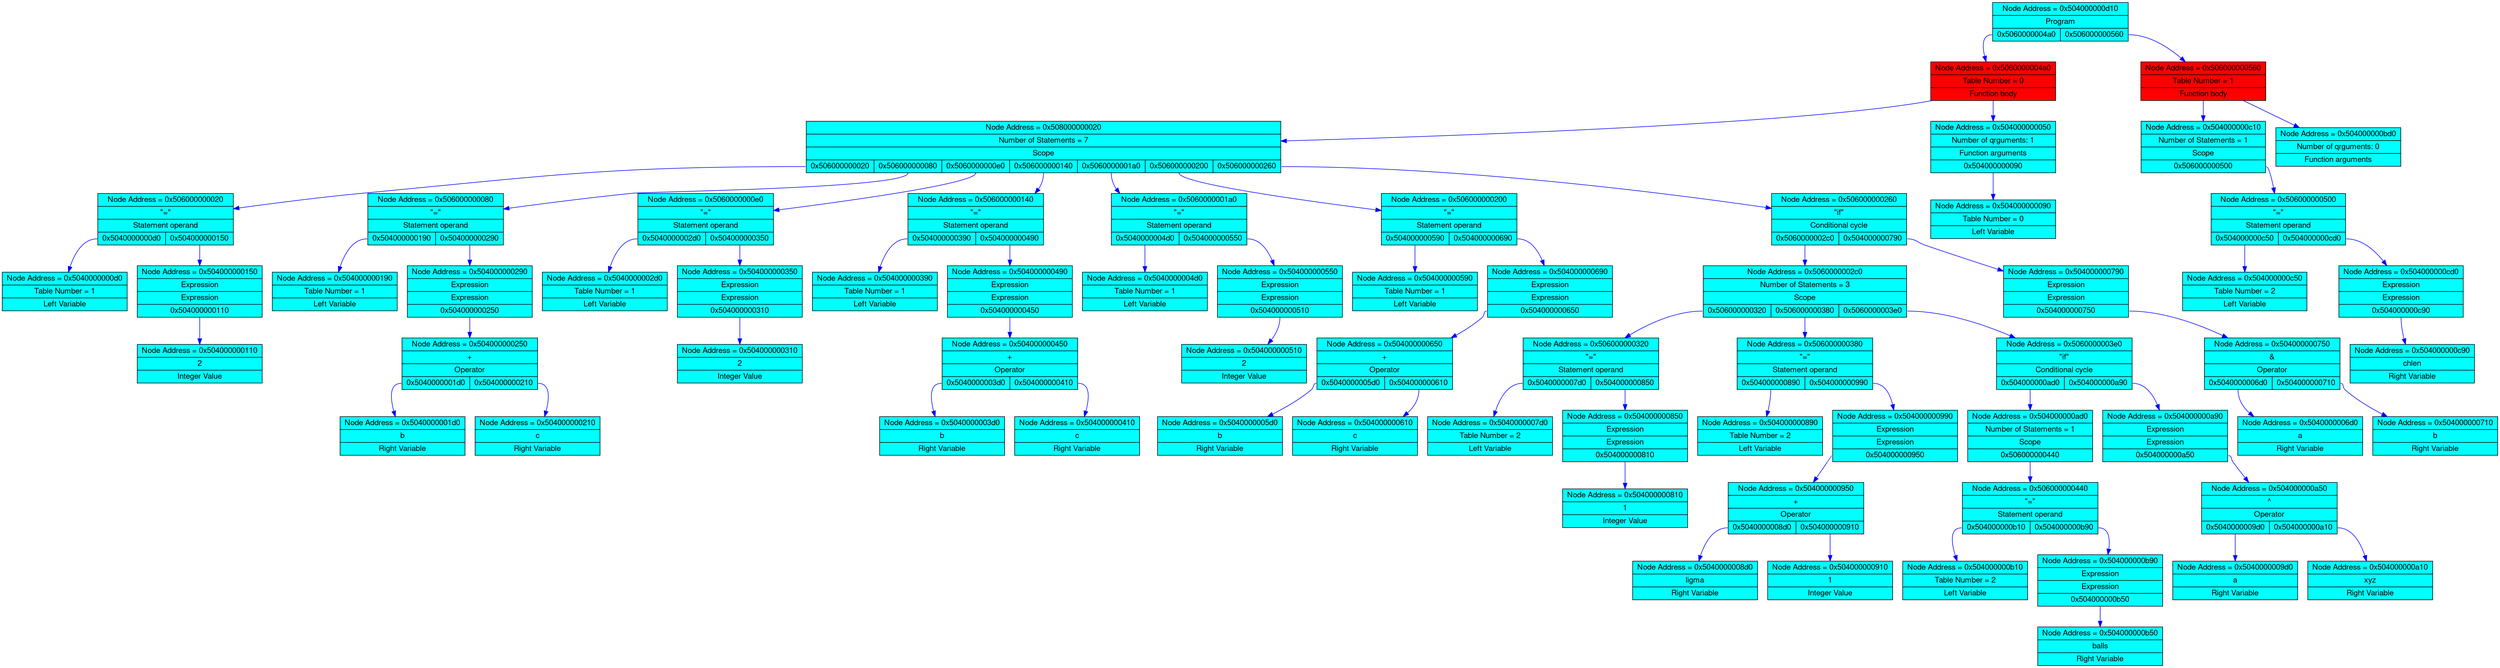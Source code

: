 digraph g {
fontname="Helvetica,Arial,sans-serif"node [fontname="Helvetica,Arial,sans-serif", color = "green"]
graph [
rankdir = "TB"
];
node [
fontisze = "16"
shape = "ellipse"
style = filled
];

"node0" [
rank = 0
"label" = "{<adr> Node Address =  0x504000000d10|<value> Program|{<d0>0x5060000004a0 |<d1>0x506000000560}}"
color="black"
fillcolor="cyan"
shape = "record"];node0: <d0> -> node1[color = "blue"];

"node1" [
rank = 1
"label" = "{<adr> Node Address =  0x5060000004a0|<value> Table Number = 0|Function body}"
color="black"
fillcolor="red"
shape = "record"];node1: <d0> -> node2[color = "blue"];

"node2" [
rank = 2
"label" = "{<adr> Node Address =  0x508000000020|<value> Number of Statements = 7|Scope|{<d0>0x506000000020 |<d1>0x506000000080 |<d2>0x5060000000e0 |<d3>0x506000000140 |<d4>0x5060000001a0 |<d5>0x506000000200 |<d6>0x506000000260}}"
color="black"
fillcolor="cyan"
shape = "record"];node2: <d0> -> node3[color = "blue"];

"node3" [
rank = 3
"label" = "{<adr> Node Address =  0x506000000020|<value> \"=\"|Statement operand|{<d0>0x5040000000d0 |<d1>0x504000000150}}"
color="black"
fillcolor="cyan"
shape = "record"];node3: <d0> -> node4[color = "blue"];

"node4" [
rank = 4
"label" = "{<adr> Node Address =  0x5040000000d0|<value> Table Number = 1|Left Variable}"
color="black"
fillcolor="cyan"
shape = "record"];node3: <d1> -> node5[color = "blue"];

"node5" [
rank = 5
"label" = "{<adr> Node Address =  0x504000000150|<value> Expression|Expression|{<d0>0x504000000110}}"
color="black"
fillcolor="cyan"
shape = "record"];node5: <d0> -> node6[color = "blue"];

"node6" [
rank = 6
"label" = "{<adr> Node Address =  0x504000000110|<value> 2|Integer Value}"
color="black"
fillcolor="cyan"
shape = "record"];node2: <d1> -> node7[color = "blue"];

"node7" [
rank = 4
"label" = "{<adr> Node Address =  0x506000000080|<value> \"=\"|Statement operand|{<d0>0x504000000190 |<d1>0x504000000290}}"
color="black"
fillcolor="cyan"
shape = "record"];node7: <d0> -> node8[color = "blue"];

"node8" [
rank = 5
"label" = "{<adr> Node Address =  0x504000000190|<value> Table Number = 1|Left Variable}"
color="black"
fillcolor="cyan"
shape = "record"];node7: <d1> -> node9[color = "blue"];

"node9" [
rank = 6
"label" = "{<adr> Node Address =  0x504000000290|<value> Expression|Expression|{<d0>0x504000000250}}"
color="black"
fillcolor="cyan"
shape = "record"];node9: <d0> -> node10[color = "blue"];

"node10" [
rank = 7
"label" = "{<adr> Node Address =  0x504000000250|<value> +|Operator|{<d0>0x5040000001d0 |<d1>0x504000000210}}"
color="black"
fillcolor="cyan"
shape = "record"];node10: <d0> -> node11[color = "blue"];

"node11" [
rank = 8
"label" = "{<adr> Node Address =  0x5040000001d0|<value> b|Right Variable}"
color="black"
fillcolor="cyan"
shape = "record"];node10: <d1> -> node12[color = "blue"];

"node12" [
rank = 9
"label" = "{<adr> Node Address =  0x504000000210|<value> c|Right Variable}"
color="black"
fillcolor="cyan"
shape = "record"];node2: <d2> -> node13[color = "blue"];

"node13" [
rank = 5
"label" = "{<adr> Node Address =  0x5060000000e0|<value> \"=\"|Statement operand|{<d0>0x5040000002d0 |<d1>0x504000000350}}"
color="black"
fillcolor="cyan"
shape = "record"];node13: <d0> -> node14[color = "blue"];

"node14" [
rank = 6
"label" = "{<adr> Node Address =  0x5040000002d0|<value> Table Number = 1|Left Variable}"
color="black"
fillcolor="cyan"
shape = "record"];node13: <d1> -> node15[color = "blue"];

"node15" [
rank = 7
"label" = "{<adr> Node Address =  0x504000000350|<value> Expression|Expression|{<d0>0x504000000310}}"
color="black"
fillcolor="cyan"
shape = "record"];node15: <d0> -> node16[color = "blue"];

"node16" [
rank = 8
"label" = "{<adr> Node Address =  0x504000000310|<value> 2|Integer Value}"
color="black"
fillcolor="cyan"
shape = "record"];node2: <d3> -> node17[color = "blue"];

"node17" [
rank = 6
"label" = "{<adr> Node Address =  0x506000000140|<value> \"=\"|Statement operand|{<d0>0x504000000390 |<d1>0x504000000490}}"
color="black"
fillcolor="cyan"
shape = "record"];node17: <d0> -> node18[color = "blue"];

"node18" [
rank = 7
"label" = "{<adr> Node Address =  0x504000000390|<value> Table Number = 1|Left Variable}"
color="black"
fillcolor="cyan"
shape = "record"];node17: <d1> -> node19[color = "blue"];

"node19" [
rank = 8
"label" = "{<adr> Node Address =  0x504000000490|<value> Expression|Expression|{<d0>0x504000000450}}"
color="black"
fillcolor="cyan"
shape = "record"];node19: <d0> -> node20[color = "blue"];

"node20" [
rank = 9
"label" = "{<adr> Node Address =  0x504000000450|<value> +|Operator|{<d0>0x5040000003d0 |<d1>0x504000000410}}"
color="black"
fillcolor="cyan"
shape = "record"];node20: <d0> -> node21[color = "blue"];

"node21" [
rank = 10
"label" = "{<adr> Node Address =  0x5040000003d0|<value> b|Right Variable}"
color="black"
fillcolor="cyan"
shape = "record"];node20: <d1> -> node22[color = "blue"];

"node22" [
rank = 11
"label" = "{<adr> Node Address =  0x504000000410|<value> c|Right Variable}"
color="black"
fillcolor="cyan"
shape = "record"];node2: <d4> -> node23[color = "blue"];

"node23" [
rank = 7
"label" = "{<adr> Node Address =  0x5060000001a0|<value> \"=\"|Statement operand|{<d0>0x5040000004d0 |<d1>0x504000000550}}"
color="black"
fillcolor="cyan"
shape = "record"];node23: <d0> -> node24[color = "blue"];

"node24" [
rank = 8
"label" = "{<adr> Node Address =  0x5040000004d0|<value> Table Number = 1|Left Variable}"
color="black"
fillcolor="cyan"
shape = "record"];node23: <d1> -> node25[color = "blue"];

"node25" [
rank = 9
"label" = "{<adr> Node Address =  0x504000000550|<value> Expression|Expression|{<d0>0x504000000510}}"
color="black"
fillcolor="cyan"
shape = "record"];node25: <d0> -> node26[color = "blue"];

"node26" [
rank = 10
"label" = "{<adr> Node Address =  0x504000000510|<value> 2|Integer Value}"
color="black"
fillcolor="cyan"
shape = "record"];node2: <d5> -> node27[color = "blue"];

"node27" [
rank = 8
"label" = "{<adr> Node Address =  0x506000000200|<value> \"=\"|Statement operand|{<d0>0x504000000590 |<d1>0x504000000690}}"
color="black"
fillcolor="cyan"
shape = "record"];node27: <d0> -> node28[color = "blue"];

"node28" [
rank = 9
"label" = "{<adr> Node Address =  0x504000000590|<value> Table Number = 1|Left Variable}"
color="black"
fillcolor="cyan"
shape = "record"];node27: <d1> -> node29[color = "blue"];

"node29" [
rank = 10
"label" = "{<adr> Node Address =  0x504000000690|<value> Expression|Expression|{<d0>0x504000000650}}"
color="black"
fillcolor="cyan"
shape = "record"];node29: <d0> -> node30[color = "blue"];

"node30" [
rank = 11
"label" = "{<adr> Node Address =  0x504000000650|<value> +|Operator|{<d0>0x5040000005d0 |<d1>0x504000000610}}"
color="black"
fillcolor="cyan"
shape = "record"];node30: <d0> -> node31[color = "blue"];

"node31" [
rank = 12
"label" = "{<adr> Node Address =  0x5040000005d0|<value> b|Right Variable}"
color="black"
fillcolor="cyan"
shape = "record"];node30: <d1> -> node32[color = "blue"];

"node32" [
rank = 13
"label" = "{<adr> Node Address =  0x504000000610|<value> c|Right Variable}"
color="black"
fillcolor="cyan"
shape = "record"];node2: <d6> -> node33[color = "blue"];

"node33" [
rank = 9
"label" = "{<adr> Node Address =  0x506000000260|<value> \"if\"|Conditional cycle|{<d0>0x5060000002c0 |<d1>0x504000000790}}"
color="black"
fillcolor="cyan"
shape = "record"];node33: <d0> -> node34[color = "blue"];

"node34" [
rank = 10
"label" = "{<adr> Node Address =  0x5060000002c0|<value> Number of Statements = 3|Scope|{<d0>0x506000000320 |<d1>0x506000000380 |<d2>0x5060000003e0}}"
color="black"
fillcolor="cyan"
shape = "record"];node34: <d0> -> node35[color = "blue"];

"node35" [
rank = 11
"label" = "{<adr> Node Address =  0x506000000320|<value> \"=\"|Statement operand|{<d0>0x5040000007d0 |<d1>0x504000000850}}"
color="black"
fillcolor="cyan"
shape = "record"];node35: <d0> -> node36[color = "blue"];

"node36" [
rank = 12
"label" = "{<adr> Node Address =  0x5040000007d0|<value> Table Number = 2|Left Variable}"
color="black"
fillcolor="cyan"
shape = "record"];node35: <d1> -> node37[color = "blue"];

"node37" [
rank = 13
"label" = "{<adr> Node Address =  0x504000000850|<value> Expression|Expression|{<d0>0x504000000810}}"
color="black"
fillcolor="cyan"
shape = "record"];node37: <d0> -> node38[color = "blue"];

"node38" [
rank = 14
"label" = "{<adr> Node Address =  0x504000000810|<value> 1|Integer Value}"
color="black"
fillcolor="cyan"
shape = "record"];node34: <d1> -> node39[color = "blue"];

"node39" [
rank = 12
"label" = "{<adr> Node Address =  0x506000000380|<value> \"=\"|Statement operand|{<d0>0x504000000890 |<d1>0x504000000990}}"
color="black"
fillcolor="cyan"
shape = "record"];node39: <d0> -> node40[color = "blue"];

"node40" [
rank = 13
"label" = "{<adr> Node Address =  0x504000000890|<value> Table Number = 2|Left Variable}"
color="black"
fillcolor="cyan"
shape = "record"];node39: <d1> -> node41[color = "blue"];

"node41" [
rank = 14
"label" = "{<adr> Node Address =  0x504000000990|<value> Expression|Expression|{<d0>0x504000000950}}"
color="black"
fillcolor="cyan"
shape = "record"];node41: <d0> -> node42[color = "blue"];

"node42" [
rank = 15
"label" = "{<adr> Node Address =  0x504000000950|<value> +|Operator|{<d0>0x5040000008d0 |<d1>0x504000000910}}"
color="black"
fillcolor="cyan"
shape = "record"];node42: <d0> -> node43[color = "blue"];

"node43" [
rank = 16
"label" = "{<adr> Node Address =  0x5040000008d0|<value> ligma|Right Variable}"
color="black"
fillcolor="cyan"
shape = "record"];node42: <d1> -> node44[color = "blue"];

"node44" [
rank = 17
"label" = "{<adr> Node Address =  0x504000000910|<value> 1|Integer Value}"
color="black"
fillcolor="cyan"
shape = "record"];node34: <d2> -> node45[color = "blue"];

"node45" [
rank = 13
"label" = "{<adr> Node Address =  0x5060000003e0|<value> \"if\"|Conditional cycle|{<d0>0x504000000ad0 |<d1>0x504000000a90}}"
color="black"
fillcolor="cyan"
shape = "record"];node45: <d0> -> node46[color = "blue"];

"node46" [
rank = 14
"label" = "{<adr> Node Address =  0x504000000ad0|<value> Number of Statements = 1|Scope|{<d0>0x506000000440}}"
color="black"
fillcolor="cyan"
shape = "record"];node46: <d0> -> node47[color = "blue"];

"node47" [
rank = 15
"label" = "{<adr> Node Address =  0x506000000440|<value> \"=\"|Statement operand|{<d0>0x504000000b10 |<d1>0x504000000b90}}"
color="black"
fillcolor="cyan"
shape = "record"];node47: <d0> -> node48[color = "blue"];

"node48" [
rank = 16
"label" = "{<adr> Node Address =  0x504000000b10|<value> Table Number = 2|Left Variable}"
color="black"
fillcolor="cyan"
shape = "record"];node47: <d1> -> node49[color = "blue"];

"node49" [
rank = 17
"label" = "{<adr> Node Address =  0x504000000b90|<value> Expression|Expression|{<d0>0x504000000b50}}"
color="black"
fillcolor="cyan"
shape = "record"];node49: <d0> -> node50[color = "blue"];

"node50" [
rank = 18
"label" = "{<adr> Node Address =  0x504000000b50|<value> balls|Right Variable}"
color="black"
fillcolor="cyan"
shape = "record"];node45: <d1> -> node51[color = "blue"];

"node51" [
rank = 15
"label" = "{<adr> Node Address =  0x504000000a90|<value> Expression|Expression|{<d0>0x504000000a50}}"
color="black"
fillcolor="cyan"
shape = "record"];node51: <d0> -> node52[color = "blue"];

"node52" [
rank = 16
"label" = "{<adr> Node Address =  0x504000000a50|<value> ^|Operator|{<d0>0x5040000009d0 |<d1>0x504000000a10}}"
color="black"
fillcolor="cyan"
shape = "record"];node52: <d0> -> node53[color = "blue"];

"node53" [
rank = 17
"label" = "{<adr> Node Address =  0x5040000009d0|<value> a|Right Variable}"
color="black"
fillcolor="cyan"
shape = "record"];node52: <d1> -> node54[color = "blue"];

"node54" [
rank = 18
"label" = "{<adr> Node Address =  0x504000000a10|<value> xyz|Right Variable}"
color="black"
fillcolor="cyan"
shape = "record"];node33: <d1> -> node55[color = "blue"];

"node55" [
rank = 11
"label" = "{<adr> Node Address =  0x504000000790|<value> Expression|Expression|{<d0>0x504000000750}}"
color="black"
fillcolor="cyan"
shape = "record"];node55: <d0> -> node56[color = "blue"];

"node56" [
rank = 12
"label" = "{<adr> Node Address =  0x504000000750|<value> &|Operator|{<d0>0x5040000006d0 |<d1>0x504000000710}}"
color="black"
fillcolor="cyan"
shape = "record"];node56: <d0> -> node57[color = "blue"];

"node57" [
rank = 13
"label" = "{<adr> Node Address =  0x5040000006d0|<value> a|Right Variable}"
color="black"
fillcolor="cyan"
shape = "record"];node56: <d1> -> node58[color = "blue"];

"node58" [
rank = 14
"label" = "{<adr> Node Address =  0x504000000710|<value> b|Right Variable}"
color="black"
fillcolor="cyan"
shape = "record"];node1: <d1> -> node59[color = "blue"];

"node59" [
rank = 3
"label" = "{<adr> Node Address =  0x504000000050|<value> Number of qrguments: 1|Function arguments|{<d0>0x504000000090}}"
color="black"
fillcolor="cyan"
shape = "record"];node59: <d0> -> node60[color = "blue"];

"node60" [
rank = 4
"label" = "{<adr> Node Address =  0x504000000090|<value> Table Number = 0|Left Variable}"
color="black"
fillcolor="cyan"
shape = "record"];node0: <d1> -> node61[color = "blue"];

"node61" [
rank = 2
"label" = "{<adr> Node Address =  0x506000000560|<value> Table Number = 1|Function body}"
color="black"
fillcolor="red"
shape = "record"];node61: <d0> -> node62[color = "blue"];

"node62" [
rank = 3
"label" = "{<adr> Node Address =  0x504000000c10|<value> Number of Statements = 1|Scope|{<d0>0x506000000500}}"
color="black"
fillcolor="cyan"
shape = "record"];node62: <d0> -> node63[color = "blue"];

"node63" [
rank = 4
"label" = "{<adr> Node Address =  0x506000000500|<value> \"=\"|Statement operand|{<d0>0x504000000c50 |<d1>0x504000000cd0}}"
color="black"
fillcolor="cyan"
shape = "record"];node63: <d0> -> node64[color = "blue"];

"node64" [
rank = 5
"label" = "{<adr> Node Address =  0x504000000c50|<value> Table Number = 2|Left Variable}"
color="black"
fillcolor="cyan"
shape = "record"];node63: <d1> -> node65[color = "blue"];

"node65" [
rank = 6
"label" = "{<adr> Node Address =  0x504000000cd0|<value> Expression|Expression|{<d0>0x504000000c90}}"
color="black"
fillcolor="cyan"
shape = "record"];node65: <d0> -> node66[color = "blue"];

"node66" [
rank = 7
"label" = "{<adr> Node Address =  0x504000000c90|<value> chlen|Right Variable}"
color="black"
fillcolor="cyan"
shape = "record"];node61: <d1> -> node67[color = "blue"];

"node67" [
rank = 4
"label" = "{<adr> Node Address =  0x504000000bd0|<value> Number of qrguments: 0|Function arguments}"
color="black"
fillcolor="cyan"
shape = "record"];}